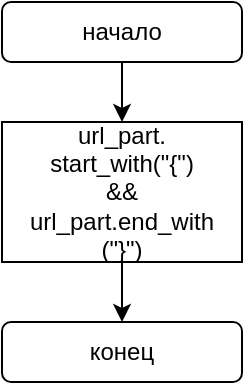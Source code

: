 <mxfile version="17.4.5" type="device"><diagram id="6vchvn2INqKsaZ0BZD0O" name="Page-1"><mxGraphModel dx="1350" dy="793" grid="1" gridSize="10" guides="1" tooltips="1" connect="1" arrows="1" fold="1" page="1" pageScale="1" pageWidth="827" pageHeight="1169" math="0" shadow="0"><root><mxCell id="0"/><mxCell id="1" parent="0"/><mxCell id="TtExzd5zuu7moBImFZO7-6" value="" style="edgeStyle=orthogonalEdgeStyle;rounded=0;orthogonalLoop=1;jettySize=auto;html=1;" edge="1" parent="1" source="TtExzd5zuu7moBImFZO7-1"><mxGeometry relative="1" as="geometry"><mxPoint x="414" y="100" as="targetPoint"/></mxGeometry></mxCell><mxCell id="TtExzd5zuu7moBImFZO7-1" value="начало" style="rounded=1;whiteSpace=wrap;html=1;" vertex="1" parent="1"><mxGeometry x="354" y="40" width="120" height="30" as="geometry"/></mxCell><mxCell id="TtExzd5zuu7moBImFZO7-39" value="конец" style="rounded=1;whiteSpace=wrap;html=1;" vertex="1" parent="1"><mxGeometry x="354" y="200" width="120" height="30" as="geometry"/></mxCell><mxCell id="TtExzd5zuu7moBImFZO7-54" value="" style="edgeStyle=orthogonalEdgeStyle;rounded=0;orthogonalLoop=1;jettySize=auto;html=1;" edge="1" parent="1" source="TtExzd5zuu7moBImFZO7-53" target="TtExzd5zuu7moBImFZO7-39"><mxGeometry relative="1" as="geometry"/></mxCell><mxCell id="TtExzd5zuu7moBImFZO7-53" value="&lt;div&gt;url_part.&lt;/div&gt;&lt;div&gt;start_with(&quot;{&quot;)&lt;/div&gt;&lt;div&gt;&amp;amp;&amp;amp;&lt;/div&gt;&lt;div&gt;url_part.end_with&lt;/div&gt;&lt;div&gt;(&quot;}&quot;)&lt;br&gt;&lt;/div&gt;" style="rounded=0;whiteSpace=wrap;html=1;" vertex="1" parent="1"><mxGeometry x="354" y="100" width="120" height="70" as="geometry"/></mxCell></root></mxGraphModel></diagram></mxfile>